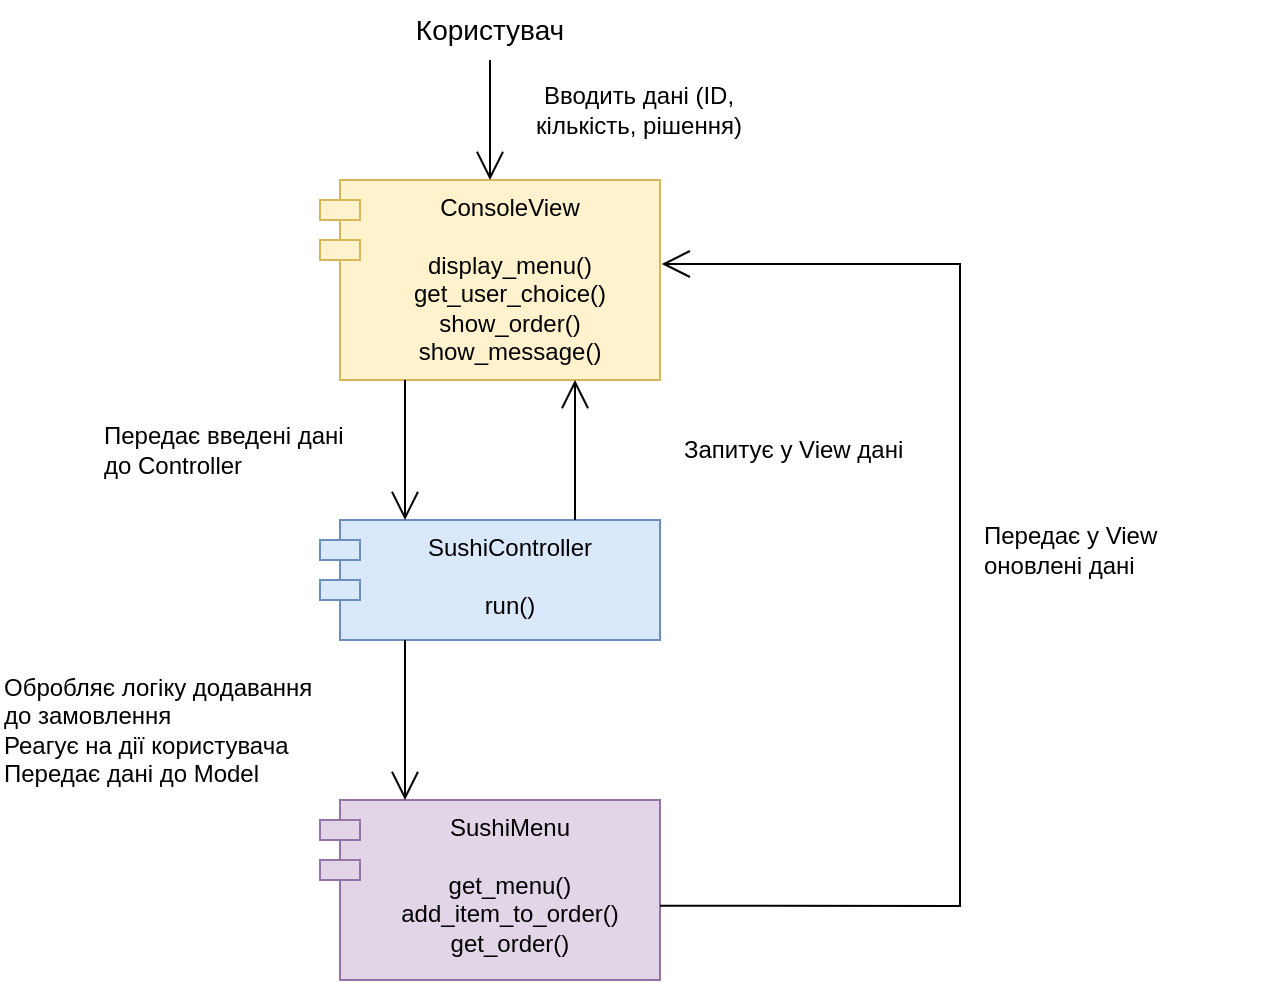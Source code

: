 <mxfile version="28.1.1">
  <diagram name="Page-1" id="NnWzdkEhgR3LQ7iPXPlB">
    <mxGraphModel dx="1042" dy="535" grid="1" gridSize="10" guides="1" tooltips="1" connect="1" arrows="1" fold="1" page="1" pageScale="1" pageWidth="827" pageHeight="1169" math="0" shadow="0">
      <root>
        <mxCell id="0" />
        <mxCell id="1" parent="0" />
        <mxCell id="pYAARxKGhHCQ94HFU9_M-1" value="Користувач" style="text;html=1;align=center;verticalAlign=middle;whiteSpace=wrap;rounded=0;fontSize=14;" parent="1" vertex="1">
          <mxGeometry x="355" y="70" width="60" height="30" as="geometry" />
        </mxCell>
        <mxCell id="pYAARxKGhHCQ94HFU9_M-2" value="&lt;div style=&quot;text-align: center;&quot;&gt;&lt;span style=&quot;background-color: transparent; color: light-dark(rgb(0, 0, 0), rgb(255, 255, 255));&quot;&gt;ConsoleView&lt;/span&gt;&lt;/div&gt;&lt;div style=&quot;text-align: center;&quot;&gt;&lt;br&gt;&lt;span style=&quot;background-color: transparent; color: light-dark(rgb(0, 0, 0), rgb(255, 255, 255));&quot;&gt;display_menu()&lt;/span&gt;&lt;br&gt;&lt;span style=&quot;background-color: transparent; color: light-dark(rgb(0, 0, 0), rgb(255, 255, 255));&quot;&gt;get_user_choice()&lt;/span&gt;&lt;br&gt;&lt;span style=&quot;background-color: transparent; color: light-dark(rgb(0, 0, 0), rgb(255, 255, 255));&quot;&gt;show_order()&lt;/span&gt;&lt;br&gt;&lt;span style=&quot;background-color: transparent; color: light-dark(rgb(0, 0, 0), rgb(255, 255, 255));&quot;&gt;show_message()&lt;/span&gt;&lt;/div&gt;" style="shape=module;align=left;spacingLeft=20;align=center;verticalAlign=top;whiteSpace=wrap;html=1;fillColor=#fff2cc;strokeColor=#d6b656;" parent="1" vertex="1">
          <mxGeometry x="300" y="160" width="170" height="100" as="geometry" />
        </mxCell>
        <mxCell id="pYAARxKGhHCQ94HFU9_M-3" value="" style="endArrow=open;endFill=1;endSize=12;html=1;rounded=0;exitX=0.5;exitY=1;exitDx=0;exitDy=0;" parent="1" source="pYAARxKGhHCQ94HFU9_M-1" target="pYAARxKGhHCQ94HFU9_M-2" edge="1">
          <mxGeometry width="160" relative="1" as="geometry">
            <mxPoint x="520" y="180" as="sourcePoint" />
            <mxPoint x="680" y="180" as="targetPoint" />
          </mxGeometry>
        </mxCell>
        <mxCell id="pYAARxKGhHCQ94HFU9_M-4" value="Вводить дані (ID, кількість, рішення)" style="text;html=1;align=center;verticalAlign=middle;whiteSpace=wrap;rounded=0;fontSize=12;" parent="1" vertex="1">
          <mxGeometry x="399" y="110" width="121" height="30" as="geometry" />
        </mxCell>
        <mxCell id="pYAARxKGhHCQ94HFU9_M-5" value="&lt;div style=&quot;text-align: center;&quot;&gt;SushiController&lt;/div&gt;&lt;div style=&quot;text-align: center;&quot;&gt;&lt;br&gt;&lt;span style=&quot;background-color: transparent; color: light-dark(rgb(0, 0, 0), rgb(255, 255, 255));&quot;&gt;run()&lt;/span&gt;&lt;br&gt;&lt;br&gt;&lt;/div&gt;" style="shape=module;align=left;spacingLeft=20;align=center;verticalAlign=top;whiteSpace=wrap;html=1;fillColor=#dae8fc;strokeColor=#6c8ebf;" parent="1" vertex="1">
          <mxGeometry x="300" y="330" width="170" height="60" as="geometry" />
        </mxCell>
        <mxCell id="pYAARxKGhHCQ94HFU9_M-6" value="" style="endArrow=open;endFill=1;endSize=12;html=1;rounded=0;exitX=0.75;exitY=0;exitDx=0;exitDy=0;entryX=0.75;entryY=1;entryDx=0;entryDy=0;" parent="1" source="pYAARxKGhHCQ94HFU9_M-5" target="pYAARxKGhHCQ94HFU9_M-2" edge="1">
          <mxGeometry width="160" relative="1" as="geometry">
            <mxPoint x="580" y="240" as="sourcePoint" />
            <mxPoint x="410" y="280" as="targetPoint" />
          </mxGeometry>
        </mxCell>
        <mxCell id="pYAARxKGhHCQ94HFU9_M-7" value="&lt;div&gt;Передає введені дані до Controller&lt;/div&gt;" style="text;html=1;align=left;verticalAlign=middle;whiteSpace=wrap;rounded=0;fontSize=12;" parent="1" vertex="1">
          <mxGeometry x="190" y="280" width="131" height="30" as="geometry" />
        </mxCell>
        <mxCell id="pYAARxKGhHCQ94HFU9_M-8" value="" style="endArrow=open;endFill=1;endSize=12;html=1;rounded=0;exitX=0.25;exitY=1;exitDx=0;exitDy=0;entryX=0.25;entryY=0;entryDx=0;entryDy=0;" parent="1" source="pYAARxKGhHCQ94HFU9_M-2" target="pYAARxKGhHCQ94HFU9_M-5" edge="1">
          <mxGeometry width="160" relative="1" as="geometry">
            <mxPoint x="600" y="370" as="sourcePoint" />
            <mxPoint x="370" y="300" as="targetPoint" />
          </mxGeometry>
        </mxCell>
        <mxCell id="pYAARxKGhHCQ94HFU9_M-9" value="Запитує у View дані" style="text;html=1;align=left;verticalAlign=middle;whiteSpace=wrap;rounded=0;fontSize=12;" parent="1" vertex="1">
          <mxGeometry x="480" y="280" width="140" height="30" as="geometry" />
        </mxCell>
        <mxCell id="pYAARxKGhHCQ94HFU9_M-10" value="&lt;div style=&quot;text-align: center;&quot;&gt;&lt;span style=&quot;background-color: transparent; color: light-dark(rgb(0, 0, 0), rgb(255, 255, 255));&quot;&gt;SushiMenu&lt;/span&gt;&lt;/div&gt;&lt;div style=&quot;text-align: center;&quot;&gt;&lt;br&gt;&lt;span style=&quot;background-color: transparent; color: light-dark(rgb(0, 0, 0), rgb(255, 255, 255));&quot;&gt;get_menu()&lt;/span&gt;&lt;br&gt;&lt;span style=&quot;background-color: transparent; color: light-dark(rgb(0, 0, 0), rgb(255, 255, 255));&quot;&gt;add_item_to_order()&lt;/span&gt;&lt;br&gt;&lt;span style=&quot;background-color: transparent; color: light-dark(rgb(0, 0, 0), rgb(255, 255, 255));&quot;&gt;get_order()&lt;/span&gt;&lt;br&gt;&lt;/div&gt;" style="shape=module;align=left;spacingLeft=20;align=center;verticalAlign=top;whiteSpace=wrap;html=1;fillColor=#e1d5e7;strokeColor=#9673a6;" parent="1" vertex="1">
          <mxGeometry x="300" y="470" width="170" height="90" as="geometry" />
        </mxCell>
        <mxCell id="pYAARxKGhHCQ94HFU9_M-11" value="" style="endArrow=open;endFill=1;endSize=12;html=1;rounded=0;exitX=0.25;exitY=1;exitDx=0;exitDy=0;entryX=0.25;entryY=0;entryDx=0;entryDy=0;" parent="1" source="pYAARxKGhHCQ94HFU9_M-5" target="pYAARxKGhHCQ94HFU9_M-10" edge="1">
          <mxGeometry width="160" relative="1" as="geometry">
            <mxPoint x="580" y="470" as="sourcePoint" />
            <mxPoint x="580" y="540" as="targetPoint" />
          </mxGeometry>
        </mxCell>
        <mxCell id="pYAARxKGhHCQ94HFU9_M-12" value="" style="endArrow=open;endFill=1;endSize=12;html=1;rounded=0;exitX=1;exitY=0.587;exitDx=0;exitDy=0;entryX=1.005;entryY=0.42;entryDx=0;entryDy=0;exitPerimeter=0;entryPerimeter=0;" parent="1" source="pYAARxKGhHCQ94HFU9_M-10" target="pYAARxKGhHCQ94HFU9_M-2" edge="1">
          <mxGeometry width="160" relative="1" as="geometry">
            <mxPoint x="510" y="480" as="sourcePoint" />
            <mxPoint x="510" y="410" as="targetPoint" />
            <Array as="points">
              <mxPoint x="620" y="523" />
              <mxPoint x="620" y="202" />
            </Array>
          </mxGeometry>
        </mxCell>
        <mxCell id="pYAARxKGhHCQ94HFU9_M-13" value="&lt;div&gt;Передає у View оновлені дані&lt;/div&gt;" style="text;html=1;align=left;verticalAlign=middle;whiteSpace=wrap;rounded=0;fontSize=12;" parent="1" vertex="1">
          <mxGeometry x="630" y="330" width="140" height="30" as="geometry" />
        </mxCell>
        <mxCell id="pYAARxKGhHCQ94HFU9_M-14" value="Обробляє логіку додавання до замовлення&lt;div&gt;Реагує на дії користувача&lt;br&gt;&lt;div&gt;Передає дані до Model&lt;/div&gt;&lt;/div&gt;" style="text;html=1;align=left;verticalAlign=middle;whiteSpace=wrap;rounded=0;fontSize=12;" parent="1" vertex="1">
          <mxGeometry x="140" y="420" width="170" height="30" as="geometry" />
        </mxCell>
      </root>
    </mxGraphModel>
  </diagram>
</mxfile>
